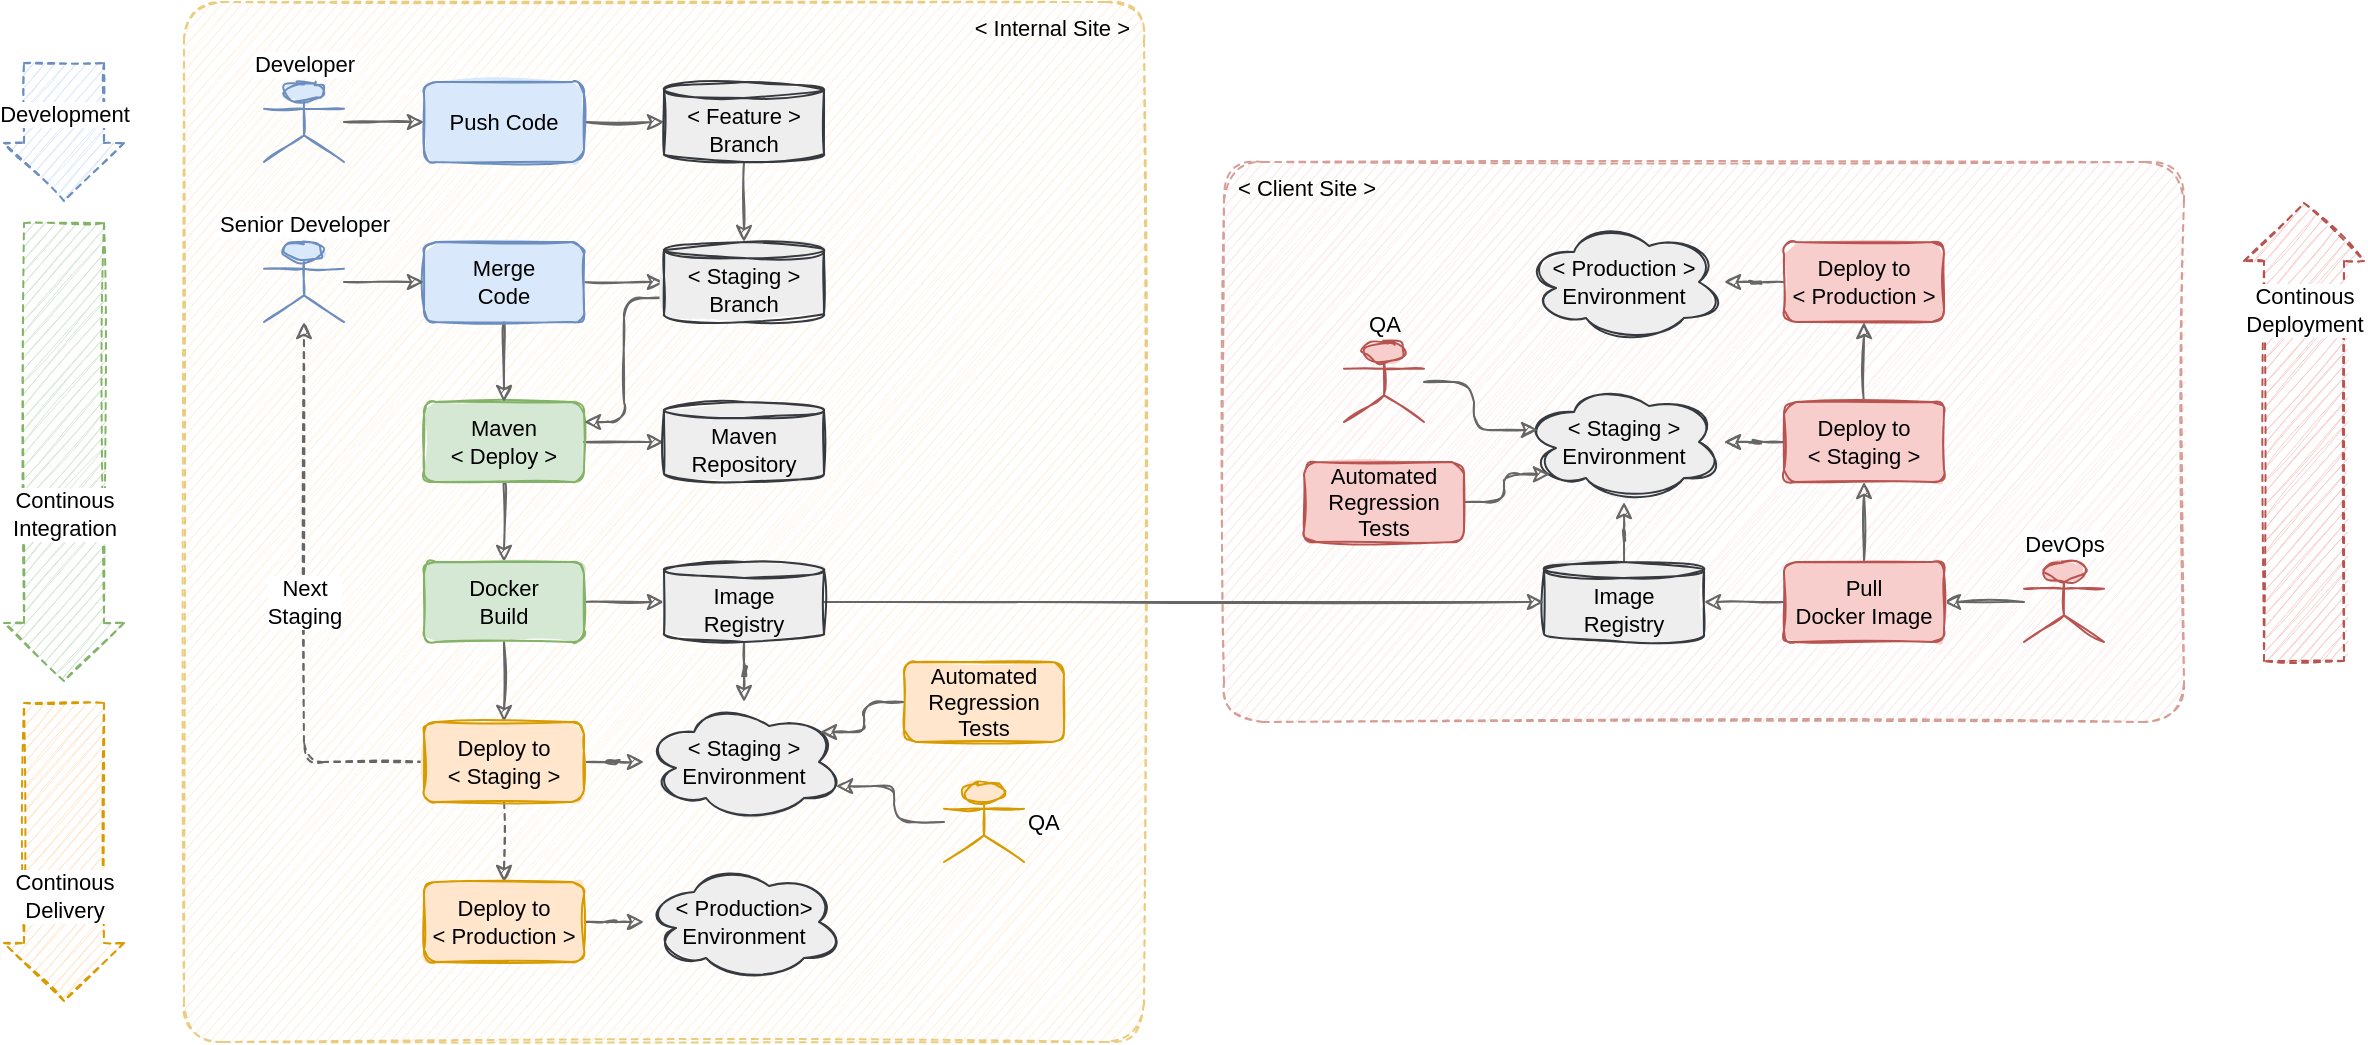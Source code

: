 <mxfile compressed="true" version="16.5.1" type="device"><diagram id="Sr3K7hVkoZLx6ga9KPlg" name="01-Complete Flow"><mxGraphModel dx="868" dy="561" grid="1" gridSize="10" guides="1" tooltips="1" connect="1" arrows="1" fold="1" page="1" pageScale="1" pageWidth="1390" pageHeight="980" math="0" shadow="0"><root><mxCell id="PMcOWhjydMxkbP-7svel-0"/><mxCell id="PMcOWhjydMxkbP-7svel-1" parent="PMcOWhjydMxkbP-7svel-0"/><mxCell id="gNqgtn6BoyrNPpKat7e6-42" value="&amp;lt; Internal Site &amp;gt;" style="rounded=1;whiteSpace=wrap;html=1;dashed=1;sketch=1;fillStyle=hachure;fontSize=11;fillColor=#ffe6cc;opacity=50;strokeColor=#d79b00;arcSize=4;align=right;verticalAlign=top;spacingRight=5;spacingTop=0;" parent="PMcOWhjydMxkbP-7svel-1" vertex="1"><mxGeometry x="160" y="160" width="480" height="520" as="geometry"/></mxCell><mxCell id="gNqgtn6BoyrNPpKat7e6-43" value="&amp;lt; Client Site &amp;gt;" style="rounded=1;whiteSpace=wrap;html=1;dashed=1;sketch=1;fillStyle=hachure;fontSize=11;fillColor=#fad9d5;strokeColor=#ae4132;arcSize=7;opacity=50;align=left;labelPosition=center;verticalLabelPosition=middle;verticalAlign=top;spacingLeft=5;" parent="PMcOWhjydMxkbP-7svel-1" vertex="1"><mxGeometry x="680" y="240" width="480" height="280" as="geometry"/></mxCell><mxCell id="NcfpNHUZcsxlMJq36zP7-1" style="edgeStyle=orthogonalEdgeStyle;rounded=1;sketch=1;orthogonalLoop=1;jettySize=auto;html=1;fontSize=11;fillColor=#f5f5f5;strokeColor=#666666;" parent="PMcOWhjydMxkbP-7svel-1" source="hh7OqANHeBzL5HX1yriP-0" target="m_A8tDzpVM0UKjRkoZTR-9" edge="1"><mxGeometry relative="1" as="geometry"/></mxCell><mxCell id="NcfpNHUZcsxlMJq36zP7-11" style="edgeStyle=orthogonalEdgeStyle;rounded=1;sketch=1;orthogonalLoop=1;jettySize=auto;html=1;fontSize=11;fillColor=#f5f5f5;strokeColor=#666666;" parent="PMcOWhjydMxkbP-7svel-1" source="hh7OqANHeBzL5HX1yriP-0" target="m_A8tDzpVM0UKjRkoZTR-1" edge="1"><mxGeometry relative="1" as="geometry"/></mxCell><mxCell id="hh7OqANHeBzL5HX1yriP-0" value="Deploy to &lt;br style=&quot;font-size: 11px&quot;&gt;&amp;lt; Staging &amp;gt;" style="rounded=1;whiteSpace=wrap;html=1;labelBackgroundColor=none;sketch=1;fillStyle=solid;fillColor=#f8cecc;strokeColor=#b85450;fontSize=11;" parent="PMcOWhjydMxkbP-7svel-1" vertex="1"><mxGeometry x="960" y="360" width="80" height="40" as="geometry"/></mxCell><mxCell id="RALvgJ7-9Eywe4GNjPlN-0" style="edgeStyle=orthogonalEdgeStyle;rounded=1;sketch=1;orthogonalLoop=1;jettySize=auto;html=1;fontSize=11;fillColor=#f5f5f5;strokeColor=#666666;" parent="PMcOWhjydMxkbP-7svel-1" source="m_A8tDzpVM0UKjRkoZTR-1" target="m_A8tDzpVM0UKjRkoZTR-2" edge="1"><mxGeometry relative="1" as="geometry"/></mxCell><mxCell id="m_A8tDzpVM0UKjRkoZTR-1" value="Deploy to &lt;br style=&quot;font-size: 11px&quot;&gt;&amp;lt; Production &amp;gt;" style="rounded=1;whiteSpace=wrap;html=1;labelBackgroundColor=none;sketch=1;fillStyle=solid;fillColor=#f8cecc;strokeColor=#b85450;fontSize=11;" parent="PMcOWhjydMxkbP-7svel-1" vertex="1"><mxGeometry x="960" y="280" width="80" height="40" as="geometry"/></mxCell><mxCell id="m_A8tDzpVM0UKjRkoZTR-2" value="&amp;lt; Production &amp;gt;&lt;br&gt;Environment" style="ellipse;shape=cloud;whiteSpace=wrap;html=1;rounded=1;sketch=1;fillColor=#eeeeee;strokeColor=#36393d;fillStyle=solid;fontSize=11;" parent="PMcOWhjydMxkbP-7svel-1" vertex="1"><mxGeometry x="830" y="270" width="100" height="60" as="geometry"/></mxCell><mxCell id="m_A8tDzpVM0UKjRkoZTR-5" value="" style="shape=flexArrow;endArrow=classic;html=1;rounded=1;sketch=1;fillColor=#f8cecc;endWidth=19;endSize=9.33;width=40;strokeColor=#b85450;fillStyle=hachure;dashed=1;fontSize=11;" parent="PMcOWhjydMxkbP-7svel-1" edge="1"><mxGeometry width="50" height="50" relative="1" as="geometry"><mxPoint x="1220" y="490" as="sourcePoint"/><mxPoint x="1220" y="260" as="targetPoint"/></mxGeometry></mxCell><mxCell id="m_A8tDzpVM0UKjRkoZTR-6" value="Continous&lt;br&gt;Deployment" style="edgeLabel;html=1;align=center;verticalAlign=middle;resizable=0;points=[];fontSize=11;" parent="m_A8tDzpVM0UKjRkoZTR-5" vertex="1" connectable="0"><mxGeometry x="0.231" y="16" relative="1" as="geometry"><mxPoint x="16" y="-35" as="offset"/></mxGeometry></mxCell><mxCell id="m_A8tDzpVM0UKjRkoZTR-9" value="&amp;lt; Staging &amp;gt;&lt;br&gt;Environment" style="ellipse;shape=cloud;whiteSpace=wrap;html=1;rounded=1;sketch=1;fillColor=#eeeeee;strokeColor=#36393d;fillStyle=solid;fontSize=11;" parent="PMcOWhjydMxkbP-7svel-1" vertex="1"><mxGeometry x="830" y="350" width="100" height="60" as="geometry"/></mxCell><mxCell id="NcfpNHUZcsxlMJq36zP7-0" style="edgeStyle=orthogonalEdgeStyle;rounded=1;sketch=1;orthogonalLoop=1;jettySize=auto;html=1;fontSize=11;fillColor=#f5f5f5;strokeColor=#666666;" parent="PMcOWhjydMxkbP-7svel-1" source="_XQz_DqpNGGvZxm1w5Bv-0" target="m_A8tDzpVM0UKjRkoZTR-9" edge="1"><mxGeometry relative="1" as="geometry"/></mxCell><mxCell id="_XQz_DqpNGGvZxm1w5Bv-0" value="Image&lt;br&gt;Registry" style="shape=cylinder3;whiteSpace=wrap;html=1;boundedLbl=1;backgroundOutline=1;size=4;sketch=1;fillColor=#eeeeee;strokeColor=#36393d;fillStyle=solid;fontSize=11;" parent="PMcOWhjydMxkbP-7svel-1" vertex="1"><mxGeometry x="840" y="440" width="80" height="40" as="geometry"/></mxCell><mxCell id="gNqgtn6BoyrNPpKat7e6-47" style="edgeStyle=orthogonalEdgeStyle;rounded=1;sketch=1;orthogonalLoop=1;jettySize=auto;html=1;entryX=0.13;entryY=0.77;entryDx=0;entryDy=0;entryPerimeter=0;fontSize=11;fillColor=#f5f5f5;strokeColor=#666666;" parent="PMcOWhjydMxkbP-7svel-1" source="_XQz_DqpNGGvZxm1w5Bv-1" target="m_A8tDzpVM0UKjRkoZTR-9" edge="1"><mxGeometry relative="1" as="geometry"/></mxCell><mxCell id="_XQz_DqpNGGvZxm1w5Bv-1" value="Automated&lt;br style=&quot;font-size: 11px&quot;&gt;Regression&lt;br&gt;Tests" style="rounded=1;whiteSpace=wrap;html=1;sketch=1;fillStyle=solid;fillColor=#f8cecc;strokeColor=#b85450;fontSize=11;" parent="PMcOWhjydMxkbP-7svel-1" vertex="1"><mxGeometry x="720" y="390" width="80" height="40" as="geometry"/></mxCell><mxCell id="gNqgtn6BoyrNPpKat7e6-48" style="edgeStyle=orthogonalEdgeStyle;rounded=1;sketch=1;orthogonalLoop=1;jettySize=auto;html=1;entryX=0.07;entryY=0.4;entryDx=0;entryDy=0;entryPerimeter=0;fontSize=11;fillColor=#f5f5f5;strokeColor=#666666;" parent="PMcOWhjydMxkbP-7svel-1" source="_XQz_DqpNGGvZxm1w5Bv-2" target="m_A8tDzpVM0UKjRkoZTR-9" edge="1"><mxGeometry relative="1" as="geometry"/></mxCell><mxCell id="_XQz_DqpNGGvZxm1w5Bv-2" value="QA" style="shape=umlActor;verticalLabelPosition=top;verticalAlign=bottom;html=1;outlineConnect=0;rounded=0;labelBackgroundColor=default;sketch=1;fillStyle=solid;fillColor=#f8cecc;labelPosition=center;align=center;strokeColor=#b85450;fontSize=11;" parent="PMcOWhjydMxkbP-7svel-1" vertex="1"><mxGeometry x="740" y="330" width="40" height="40" as="geometry"/></mxCell><mxCell id="gNqgtn6BoyrNPpKat7e6-44" style="edgeStyle=orthogonalEdgeStyle;rounded=1;sketch=1;orthogonalLoop=1;jettySize=auto;html=1;fontSize=11;fillColor=#f5f5f5;strokeColor=#666666;" parent="PMcOWhjydMxkbP-7svel-1" source="_XQz_DqpNGGvZxm1w5Bv-3" target="NcfpNHUZcsxlMJq36zP7-9" edge="1"><mxGeometry relative="1" as="geometry"/></mxCell><mxCell id="_XQz_DqpNGGvZxm1w5Bv-3" value="DevOps" style="shape=umlActor;verticalLabelPosition=top;verticalAlign=bottom;html=1;outlineConnect=0;rounded=0;labelBackgroundColor=default;sketch=1;fillStyle=solid;fillColor=#f8cecc;labelPosition=center;align=center;strokeColor=#b85450;fontSize=11;" parent="PMcOWhjydMxkbP-7svel-1" vertex="1"><mxGeometry x="1080" y="440" width="40" height="40" as="geometry"/></mxCell><mxCell id="NcfpNHUZcsxlMJq36zP7-12" style="edgeStyle=orthogonalEdgeStyle;rounded=1;sketch=1;orthogonalLoop=1;jettySize=auto;html=1;fontSize=11;fillColor=#f5f5f5;strokeColor=#666666;" parent="PMcOWhjydMxkbP-7svel-1" source="NcfpNHUZcsxlMJq36zP7-9" target="hh7OqANHeBzL5HX1yriP-0" edge="1"><mxGeometry relative="1" as="geometry"/></mxCell><mxCell id="gNqgtn6BoyrNPpKat7e6-49" style="edgeStyle=orthogonalEdgeStyle;rounded=1;sketch=1;orthogonalLoop=1;jettySize=auto;html=1;fontSize=11;fillColor=#f5f5f5;strokeColor=#666666;" parent="PMcOWhjydMxkbP-7svel-1" source="NcfpNHUZcsxlMJq36zP7-9" target="_XQz_DqpNGGvZxm1w5Bv-0" edge="1"><mxGeometry relative="1" as="geometry"/></mxCell><mxCell id="NcfpNHUZcsxlMJq36zP7-9" value="Pull&lt;br&gt;Docker Image" style="rounded=1;whiteSpace=wrap;html=1;labelBackgroundColor=none;sketch=1;fillStyle=solid;fillColor=#f8cecc;strokeColor=#b85450;fontSize=11;" parent="PMcOWhjydMxkbP-7svel-1" vertex="1"><mxGeometry x="960" y="440" width="80" height="40" as="geometry"/></mxCell><mxCell id="gNqgtn6BoyrNPpKat7e6-0" style="edgeStyle=orthogonalEdgeStyle;curved=1;sketch=1;orthogonalLoop=1;jettySize=auto;html=1;fillColor=#f5f5f5;strokeColor=#666666;" parent="PMcOWhjydMxkbP-7svel-1" source="gNqgtn6BoyrNPpKat7e6-2" target="gNqgtn6BoyrNPpKat7e6-5" edge="1"><mxGeometry relative="1" as="geometry"/></mxCell><mxCell id="gNqgtn6BoyrNPpKat7e6-1" style="edgeStyle=orthogonalEdgeStyle;rounded=1;sketch=1;orthogonalLoop=1;jettySize=auto;html=1;exitX=1;exitY=0.5;exitDx=0;exitDy=0;fontSize=10;fillColor=#f5f5f5;strokeColor=#666666;" parent="PMcOWhjydMxkbP-7svel-1" source="gNqgtn6BoyrNPpKat7e6-2" target="gNqgtn6BoyrNPpKat7e6-22" edge="1"><mxGeometry relative="1" as="geometry"/></mxCell><mxCell id="gNqgtn6BoyrNPpKat7e6-2" value="Maven&lt;br style=&quot;font-size: 11px&quot;&gt;&amp;lt; Deploy &amp;gt;" style="rounded=1;whiteSpace=wrap;html=1;labelBackgroundColor=none;sketch=1;fillStyle=solid;fillColor=#d5e8d4;strokeColor=#82b366;fontSize=11;" parent="PMcOWhjydMxkbP-7svel-1" vertex="1"><mxGeometry x="280" y="360" width="80" height="40" as="geometry"/></mxCell><mxCell id="gNqgtn6BoyrNPpKat7e6-3" style="edgeStyle=orthogonalEdgeStyle;rounded=1;sketch=1;orthogonalLoop=1;jettySize=auto;html=1;fontSize=10;fillColor=#f5f5f5;strokeColor=#666666;" parent="PMcOWhjydMxkbP-7svel-1" source="gNqgtn6BoyrNPpKat7e6-5" target="gNqgtn6BoyrNPpKat7e6-24" edge="1"><mxGeometry relative="1" as="geometry"/></mxCell><mxCell id="gNqgtn6BoyrNPpKat7e6-4" style="edgeStyle=orthogonalEdgeStyle;rounded=1;sketch=1;orthogonalLoop=1;jettySize=auto;html=1;fontSize=11;fillColor=#f5f5f5;strokeColor=#666666;" parent="PMcOWhjydMxkbP-7svel-1" source="gNqgtn6BoyrNPpKat7e6-5" target="gNqgtn6BoyrNPpKat7e6-9" edge="1"><mxGeometry relative="1" as="geometry"/></mxCell><mxCell id="gNqgtn6BoyrNPpKat7e6-5" value="Docker&lt;br style=&quot;font-size: 11px;&quot;&gt;Build" style="rounded=1;whiteSpace=wrap;html=1;labelBackgroundColor=none;sketch=1;fillStyle=solid;fillColor=#d5e8d4;strokeColor=#82b366;fontSize=11;" parent="PMcOWhjydMxkbP-7svel-1" vertex="1"><mxGeometry x="280" y="440" width="80" height="40" as="geometry"/></mxCell><mxCell id="gNqgtn6BoyrNPpKat7e6-6" style="edgeStyle=orthogonalEdgeStyle;rounded=1;sketch=1;orthogonalLoop=1;jettySize=auto;html=1;fontSize=11;fillColor=#f5f5f5;strokeColor=#666666;" parent="PMcOWhjydMxkbP-7svel-1" source="gNqgtn6BoyrNPpKat7e6-9" target="gNqgtn6BoyrNPpKat7e6-13" edge="1"><mxGeometry relative="1" as="geometry"/></mxCell><mxCell id="gNqgtn6BoyrNPpKat7e6-7" value="Next&lt;br&gt;Staging" style="edgeStyle=orthogonalEdgeStyle;rounded=1;sketch=1;orthogonalLoop=1;jettySize=auto;html=1;dashed=1;fillColor=#f5f5f5;strokeColor=#666666;" parent="PMcOWhjydMxkbP-7svel-1" source="gNqgtn6BoyrNPpKat7e6-9" target="gNqgtn6BoyrNPpKat7e6-17" edge="1"><mxGeometry relative="1" as="geometry"/></mxCell><mxCell id="gNqgtn6BoyrNPpKat7e6-8" style="edgeStyle=orthogonalEdgeStyle;rounded=1;sketch=1;orthogonalLoop=1;jettySize=auto;html=1;fontSize=11;fillColor=#f5f5f5;strokeColor=#666666;dashed=1;" parent="PMcOWhjydMxkbP-7svel-1" source="gNqgtn6BoyrNPpKat7e6-9" target="gNqgtn6BoyrNPpKat7e6-38" edge="1"><mxGeometry relative="1" as="geometry"/></mxCell><mxCell id="gNqgtn6BoyrNPpKat7e6-9" value="Deploy to &lt;br style=&quot;font-size: 11px&quot;&gt;&amp;lt; Staging &amp;gt;" style="rounded=1;whiteSpace=wrap;html=1;labelBackgroundColor=none;sketch=1;fillStyle=solid;fillColor=#ffe6cc;strokeColor=#d79b00;fontSize=11;" parent="PMcOWhjydMxkbP-7svel-1" vertex="1"><mxGeometry x="280" y="520" width="80" height="40" as="geometry"/></mxCell><mxCell id="gNqgtn6BoyrNPpKat7e6-10" style="edgeStyle=orthogonalEdgeStyle;curved=1;sketch=1;orthogonalLoop=1;jettySize=auto;html=1;fillColor=#f5f5f5;strokeColor=#666666;" parent="PMcOWhjydMxkbP-7svel-1" source="gNqgtn6BoyrNPpKat7e6-12" target="gNqgtn6BoyrNPpKat7e6-2" edge="1"><mxGeometry relative="1" as="geometry"/></mxCell><mxCell id="gNqgtn6BoyrNPpKat7e6-11" style="edgeStyle=orthogonalEdgeStyle;rounded=1;sketch=1;orthogonalLoop=1;jettySize=auto;html=1;fontSize=10;fillColor=#f5f5f5;strokeColor=#666666;" parent="PMcOWhjydMxkbP-7svel-1" source="gNqgtn6BoyrNPpKat7e6-12" target="gNqgtn6BoyrNPpKat7e6-15" edge="1"><mxGeometry relative="1" as="geometry"/></mxCell><mxCell id="gNqgtn6BoyrNPpKat7e6-12" value="Merge&lt;br style=&quot;font-size: 11px;&quot;&gt;Code" style="rounded=1;whiteSpace=wrap;html=1;labelBackgroundColor=none;sketch=1;fillStyle=solid;fillColor=#dae8fc;strokeColor=#6c8ebf;fontSize=11;" parent="PMcOWhjydMxkbP-7svel-1" vertex="1"><mxGeometry x="280" y="280" width="80" height="40" as="geometry"/></mxCell><mxCell id="gNqgtn6BoyrNPpKat7e6-13" value="&amp;lt; Staging &amp;gt;&lt;br&gt;Environment" style="ellipse;shape=cloud;whiteSpace=wrap;html=1;rounded=1;sketch=1;fillColor=#eeeeee;strokeColor=#36393d;fillStyle=solid;fontSize=11;" parent="PMcOWhjydMxkbP-7svel-1" vertex="1"><mxGeometry x="390" y="510" width="100" height="60" as="geometry"/></mxCell><mxCell id="gNqgtn6BoyrNPpKat7e6-14" style="edgeStyle=orthogonalEdgeStyle;rounded=1;sketch=1;orthogonalLoop=1;jettySize=auto;html=1;exitX=0;exitY=0;exitDx=0;exitDy=28;exitPerimeter=0;entryX=1;entryY=0.25;entryDx=0;entryDy=0;fillColor=#f5f5f5;strokeColor=#666666;" parent="PMcOWhjydMxkbP-7svel-1" source="gNqgtn6BoyrNPpKat7e6-15" target="gNqgtn6BoyrNPpKat7e6-2" edge="1"><mxGeometry relative="1" as="geometry"/></mxCell><mxCell id="gNqgtn6BoyrNPpKat7e6-15" value="&amp;lt; Staging &amp;gt;&lt;br&gt;Branch" style="shape=cylinder3;whiteSpace=wrap;html=1;boundedLbl=1;backgroundOutline=1;size=4;sketch=1;fillColor=#eeeeee;strokeColor=#36393d;fillStyle=solid;fontSize=11;" parent="PMcOWhjydMxkbP-7svel-1" vertex="1"><mxGeometry x="400" y="280" width="80" height="40" as="geometry"/></mxCell><mxCell id="gNqgtn6BoyrNPpKat7e6-16" style="edgeStyle=orthogonalEdgeStyle;rounded=1;sketch=1;orthogonalLoop=1;jettySize=auto;html=1;fillColor=#f5f5f5;strokeColor=#666666;" parent="PMcOWhjydMxkbP-7svel-1" source="gNqgtn6BoyrNPpKat7e6-17" target="gNqgtn6BoyrNPpKat7e6-12" edge="1"><mxGeometry relative="1" as="geometry"/></mxCell><mxCell id="gNqgtn6BoyrNPpKat7e6-17" value="Senior Developer" style="shape=umlActor;verticalLabelPosition=top;verticalAlign=bottom;html=1;outlineConnect=0;rounded=0;labelBackgroundColor=default;sketch=1;fillStyle=solid;fillColor=#dae8fc;labelPosition=center;align=center;strokeColor=#6c8ebf;fontSize=11;horizontal=1;" parent="PMcOWhjydMxkbP-7svel-1" vertex="1"><mxGeometry x="200" y="280" width="40" height="40" as="geometry"/></mxCell><mxCell id="gNqgtn6BoyrNPpKat7e6-46" style="edgeStyle=orthogonalEdgeStyle;rounded=1;sketch=1;orthogonalLoop=1;jettySize=auto;html=1;entryX=0.96;entryY=0.7;entryDx=0;entryDy=0;entryPerimeter=0;fontSize=11;fillColor=#f5f5f5;strokeColor=#666666;" parent="PMcOWhjydMxkbP-7svel-1" source="gNqgtn6BoyrNPpKat7e6-19" target="gNqgtn6BoyrNPpKat7e6-13" edge="1"><mxGeometry relative="1" as="geometry"/></mxCell><mxCell id="gNqgtn6BoyrNPpKat7e6-19" value="QA" style="shape=umlActor;verticalLabelPosition=middle;verticalAlign=middle;html=1;outlineConnect=0;rounded=0;labelBackgroundColor=default;sketch=1;fillStyle=solid;fillColor=#ffe6cc;labelPosition=right;align=left;strokeColor=#d79b00;fontSize=11;" parent="PMcOWhjydMxkbP-7svel-1" vertex="1"><mxGeometry x="540" y="550" width="40" height="40" as="geometry"/></mxCell><mxCell id="gNqgtn6BoyrNPpKat7e6-20" value="" style="shape=flexArrow;endArrow=classic;html=1;rounded=1;sketch=1;fillColor=#d5e8d4;endWidth=19;endSize=9.33;width=40;strokeColor=#82b366;fillStyle=hachure;dashed=1;fontSize=11;" parent="PMcOWhjydMxkbP-7svel-1" edge="1"><mxGeometry width="50" height="50" relative="1" as="geometry"><mxPoint x="100" y="270" as="sourcePoint"/><mxPoint x="100" y="500" as="targetPoint"/></mxGeometry></mxCell><mxCell id="gNqgtn6BoyrNPpKat7e6-21" value="Continous&lt;br&gt;Integration" style="edgeLabel;html=1;align=center;verticalAlign=middle;resizable=0;points=[];fontSize=11;" parent="gNqgtn6BoyrNPpKat7e6-20" vertex="1" connectable="0"><mxGeometry x="0.231" y="16" relative="1" as="geometry"><mxPoint x="-16" y="4" as="offset"/></mxGeometry></mxCell><mxCell id="gNqgtn6BoyrNPpKat7e6-22" value="Maven&lt;br&gt;Repository" style="shape=cylinder3;whiteSpace=wrap;html=1;boundedLbl=1;backgroundOutline=1;size=4;sketch=1;fillColor=#eeeeee;strokeColor=#36393d;fillStyle=solid;fontSize=11;" parent="PMcOWhjydMxkbP-7svel-1" vertex="1"><mxGeometry x="400" y="360" width="80" height="40" as="geometry"/></mxCell><mxCell id="gNqgtn6BoyrNPpKat7e6-23" style="edgeStyle=orthogonalEdgeStyle;rounded=1;sketch=1;orthogonalLoop=1;jettySize=auto;html=1;fontSize=11;fillColor=#f5f5f5;strokeColor=#666666;" parent="PMcOWhjydMxkbP-7svel-1" source="gNqgtn6BoyrNPpKat7e6-24" target="gNqgtn6BoyrNPpKat7e6-13" edge="1"><mxGeometry relative="1" as="geometry"/></mxCell><mxCell id="gNqgtn6BoyrNPpKat7e6-40" style="edgeStyle=orthogonalEdgeStyle;rounded=1;sketch=1;orthogonalLoop=1;jettySize=auto;html=1;fontSize=11;fillColor=#f5f5f5;strokeColor=#666666;entryX=0;entryY=0.5;entryDx=0;entryDy=0;entryPerimeter=0;" parent="PMcOWhjydMxkbP-7svel-1" source="gNqgtn6BoyrNPpKat7e6-24" target="_XQz_DqpNGGvZxm1w5Bv-0" edge="1"><mxGeometry relative="1" as="geometry"/></mxCell><mxCell id="gNqgtn6BoyrNPpKat7e6-24" value="Image&lt;br&gt;Registry" style="shape=cylinder3;whiteSpace=wrap;html=1;boundedLbl=1;backgroundOutline=1;size=4;sketch=1;fillColor=#eeeeee;strokeColor=#36393d;fillStyle=solid;fontSize=11;" parent="PMcOWhjydMxkbP-7svel-1" vertex="1"><mxGeometry x="400" y="440" width="80" height="40" as="geometry"/></mxCell><mxCell id="gNqgtn6BoyrNPpKat7e6-25" style="edgeStyle=orthogonalEdgeStyle;rounded=1;sketch=1;orthogonalLoop=1;jettySize=auto;html=1;fillColor=#f5f5f5;strokeColor=#666666;" parent="PMcOWhjydMxkbP-7svel-1" source="gNqgtn6BoyrNPpKat7e6-26" target="gNqgtn6BoyrNPpKat7e6-28" edge="1"><mxGeometry relative="1" as="geometry"/></mxCell><mxCell id="gNqgtn6BoyrNPpKat7e6-26" value="Push Code" style="rounded=1;whiteSpace=wrap;html=1;labelBackgroundColor=none;sketch=1;fillStyle=solid;fillColor=#dae8fc;strokeColor=#6c8ebf;fontSize=11;" parent="PMcOWhjydMxkbP-7svel-1" vertex="1"><mxGeometry x="280" y="200" width="80" height="40" as="geometry"/></mxCell><mxCell id="gNqgtn6BoyrNPpKat7e6-27" style="edgeStyle=orthogonalEdgeStyle;rounded=1;sketch=1;orthogonalLoop=1;jettySize=auto;html=1;entryX=0.5;entryY=0;entryDx=0;entryDy=0;entryPerimeter=0;fillColor=#f5f5f5;strokeColor=#666666;" parent="PMcOWhjydMxkbP-7svel-1" source="gNqgtn6BoyrNPpKat7e6-28" target="gNqgtn6BoyrNPpKat7e6-15" edge="1"><mxGeometry relative="1" as="geometry"/></mxCell><mxCell id="gNqgtn6BoyrNPpKat7e6-28" value="&amp;lt; Feature &amp;gt;&lt;br&gt;Branch" style="shape=cylinder3;whiteSpace=wrap;html=1;boundedLbl=1;backgroundOutline=1;size=4;sketch=1;fillColor=#eeeeee;strokeColor=#36393d;fillStyle=solid;fontSize=11;" parent="PMcOWhjydMxkbP-7svel-1" vertex="1"><mxGeometry x="400" y="200" width="80" height="40" as="geometry"/></mxCell><mxCell id="gNqgtn6BoyrNPpKat7e6-29" style="edgeStyle=orthogonalEdgeStyle;rounded=1;sketch=1;orthogonalLoop=1;jettySize=auto;html=1;fillColor=#f5f5f5;strokeColor=#666666;" parent="PMcOWhjydMxkbP-7svel-1" source="gNqgtn6BoyrNPpKat7e6-30" target="gNqgtn6BoyrNPpKat7e6-26" edge="1"><mxGeometry relative="1" as="geometry"/></mxCell><mxCell id="gNqgtn6BoyrNPpKat7e6-30" value="Developer" style="shape=umlActor;verticalLabelPosition=top;verticalAlign=bottom;html=1;outlineConnect=0;rounded=0;labelBackgroundColor=default;sketch=1;fillStyle=solid;fillColor=#dae8fc;labelPosition=center;align=center;strokeColor=#6c8ebf;fontSize=11;" parent="PMcOWhjydMxkbP-7svel-1" vertex="1"><mxGeometry x="200" y="200" width="40" height="40" as="geometry"/></mxCell><mxCell id="gNqgtn6BoyrNPpKat7e6-31" value="" style="shape=flexArrow;endArrow=classic;html=1;rounded=1;sketch=1;fillColor=#ffe6cc;endWidth=19;endSize=9.33;width=40;strokeColor=#d79b00;fillStyle=hachure;dashed=1;fontSize=11;" parent="PMcOWhjydMxkbP-7svel-1" edge="1"><mxGeometry width="50" height="50" relative="1" as="geometry"><mxPoint x="100" y="510" as="sourcePoint"/><mxPoint x="100" y="660" as="targetPoint"/></mxGeometry></mxCell><mxCell id="gNqgtn6BoyrNPpKat7e6-32" value="Continous&lt;br&gt;Delivery" style="edgeLabel;html=1;align=center;verticalAlign=middle;resizable=0;points=[];fontSize=11;" parent="gNqgtn6BoyrNPpKat7e6-31" vertex="1" connectable="0"><mxGeometry x="0.231" y="16" relative="1" as="geometry"><mxPoint x="-16" y="4" as="offset"/></mxGeometry></mxCell><mxCell id="gNqgtn6BoyrNPpKat7e6-33" value="" style="shape=flexArrow;endArrow=classic;html=1;rounded=1;sketch=1;fillColor=#dae8fc;endWidth=19;endSize=9.33;width=40;strokeColor=#6c8ebf;fillStyle=hachure;dashed=1;fontSize=11;" parent="PMcOWhjydMxkbP-7svel-1" edge="1"><mxGeometry width="50" height="50" relative="1" as="geometry"><mxPoint x="100" y="190" as="sourcePoint"/><mxPoint x="100" y="260" as="targetPoint"/></mxGeometry></mxCell><mxCell id="gNqgtn6BoyrNPpKat7e6-34" value="Development" style="edgeLabel;html=1;align=center;verticalAlign=middle;resizable=0;points=[];fontSize=11;" parent="gNqgtn6BoyrNPpKat7e6-33" vertex="1" connectable="0"><mxGeometry x="0.231" y="16" relative="1" as="geometry"><mxPoint x="-16" y="-17" as="offset"/></mxGeometry></mxCell><mxCell id="gNqgtn6BoyrNPpKat7e6-45" style="edgeStyle=orthogonalEdgeStyle;rounded=1;sketch=1;orthogonalLoop=1;jettySize=auto;html=1;exitX=0;exitY=0.5;exitDx=0;exitDy=0;entryX=0.88;entryY=0.25;entryDx=0;entryDy=0;entryPerimeter=0;fontSize=11;fillColor=#f5f5f5;strokeColor=#666666;" parent="PMcOWhjydMxkbP-7svel-1" source="gNqgtn6BoyrNPpKat7e6-36" target="gNqgtn6BoyrNPpKat7e6-13" edge="1"><mxGeometry relative="1" as="geometry"/></mxCell><mxCell id="gNqgtn6BoyrNPpKat7e6-36" value="Automated&lt;br style=&quot;font-size: 11px;&quot;&gt;Regression&lt;br style=&quot;font-size: 11px;&quot;&gt;Tests" style="rounded=1;whiteSpace=wrap;html=1;sketch=1;fillStyle=solid;fillColor=#ffe6cc;strokeColor=#d79b00;fontSize=11;" parent="PMcOWhjydMxkbP-7svel-1" vertex="1"><mxGeometry x="520" y="490" width="80" height="40" as="geometry"/></mxCell><mxCell id="gNqgtn6BoyrNPpKat7e6-37" style="edgeStyle=orthogonalEdgeStyle;rounded=1;sketch=1;orthogonalLoop=1;jettySize=auto;html=1;fillColor=#f5f5f5;strokeColor=#666666;" parent="PMcOWhjydMxkbP-7svel-1" source="gNqgtn6BoyrNPpKat7e6-38" target="gNqgtn6BoyrNPpKat7e6-39" edge="1"><mxGeometry relative="1" as="geometry"/></mxCell><mxCell id="gNqgtn6BoyrNPpKat7e6-38" value="Deploy to &lt;br style=&quot;font-size: 11px&quot;&gt;&amp;lt; Production &amp;gt;" style="rounded=1;whiteSpace=wrap;html=1;labelBackgroundColor=none;sketch=1;fillStyle=solid;fillColor=#ffe6cc;strokeColor=#d79b00;fontSize=11;" parent="PMcOWhjydMxkbP-7svel-1" vertex="1"><mxGeometry x="280" y="600" width="80" height="40" as="geometry"/></mxCell><mxCell id="gNqgtn6BoyrNPpKat7e6-39" value="&amp;lt; Production&amp;gt;&lt;br&gt;Environment" style="ellipse;shape=cloud;whiteSpace=wrap;html=1;rounded=1;sketch=1;fillColor=#eeeeee;strokeColor=#36393d;fillStyle=solid;fontSize=11;" parent="PMcOWhjydMxkbP-7svel-1" vertex="1"><mxGeometry x="390" y="590" width="100" height="60" as="geometry"/></mxCell></root></mxGraphModel></diagram></mxfile>
